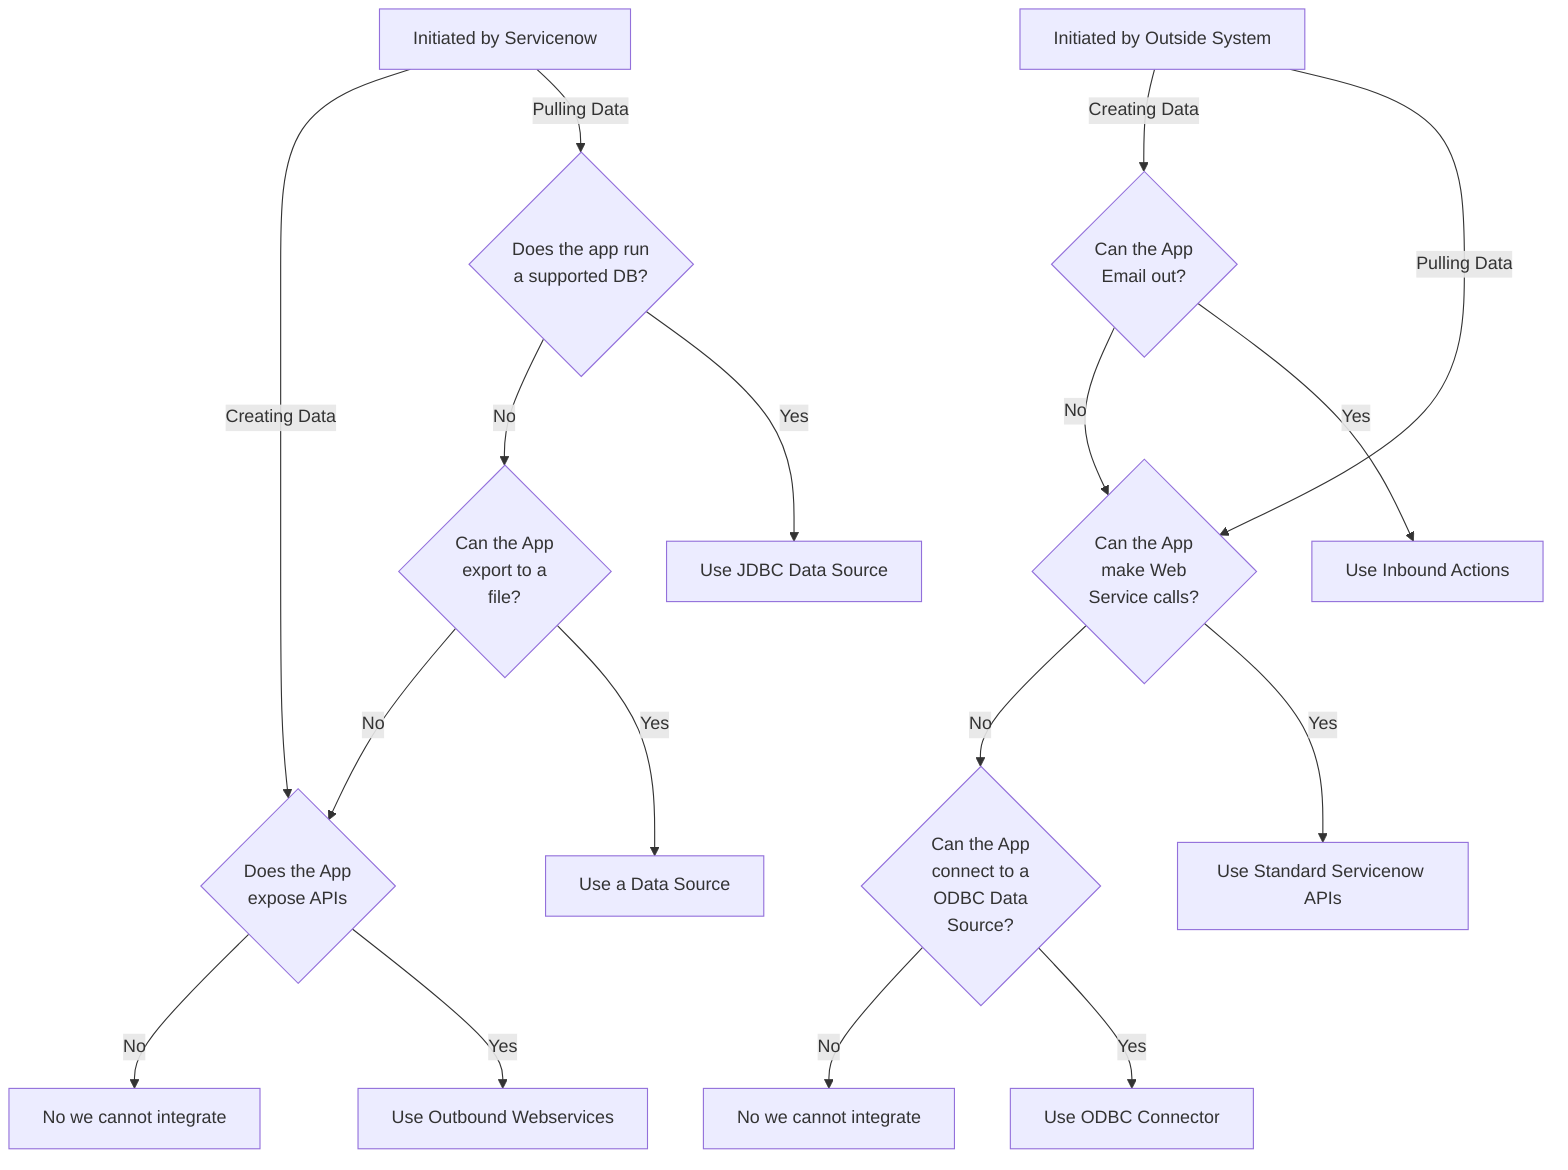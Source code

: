 graph TD
  
  InitSN[Initiated by Servicenow]
  InitOut[Initiated by Outside System]

  AppExposesAPIs{Does the App<br/> expose APIs}
  AppRunsSupportedDB{Does the app run<br/> a supported DB?}
  AppExportToFile{Can the App<br/> export to a<br/> file?}
  AppWSCalls{Can the App<br/> make Web<br/> Service calls?}
  AppEmail{Can the App<br/> Email out?}
  AppODBCDataSource{Can the App<br/> connect to a<br/> ODBC Data<br/> Source?}
  
  UseDataSource[Use a Data Source]
  UseJDBCDataSource[Use JDBC Data Source]
  UseOutboundWS[Use Outbound Webservices]
  UseInboundActions[Use Inbound Actions]
  UseStandardSNWS[Use Standard Servicenow APIs]
  UseOBDCConnector[Use ODBC Connector]
  No1[No we cannot integrate]
  No2[No we cannot integrate]


  InitSN            -- Creating Data-->AppExposesAPIs
  InitSN            -- Pulling Data -->AppRunsSupportedDB
  AppRunsSupportedDB-- No           -->AppExportToFile
  AppRunsSupportedDB-- Yes          -->UseJDBCDataSource
  AppExportToFile   -- No           -->AppExposesAPIs
  AppExportToFile   -- Yes          -->UseDataSource
  AppExposesAPIs    -- No           -->No1
  AppExposesAPIs    -- Yes          -->UseOutboundWS


  InitOut           -- Creating Data-->AppEmail
  InitOut           -- Pulling Data -->AppWSCalls
  AppEmail          -- No           -->AppWSCalls
  AppEmail          -- Yes          -->UseInboundActions
  AppWSCalls        -- No           -->AppODBCDataSource
  AppWSCalls        -- Yes          -->UseStandardSNWS
  AppODBCDataSource -- No           -->No2
  AppODBCDataSource -- Yes          -->UseOBDCConnector